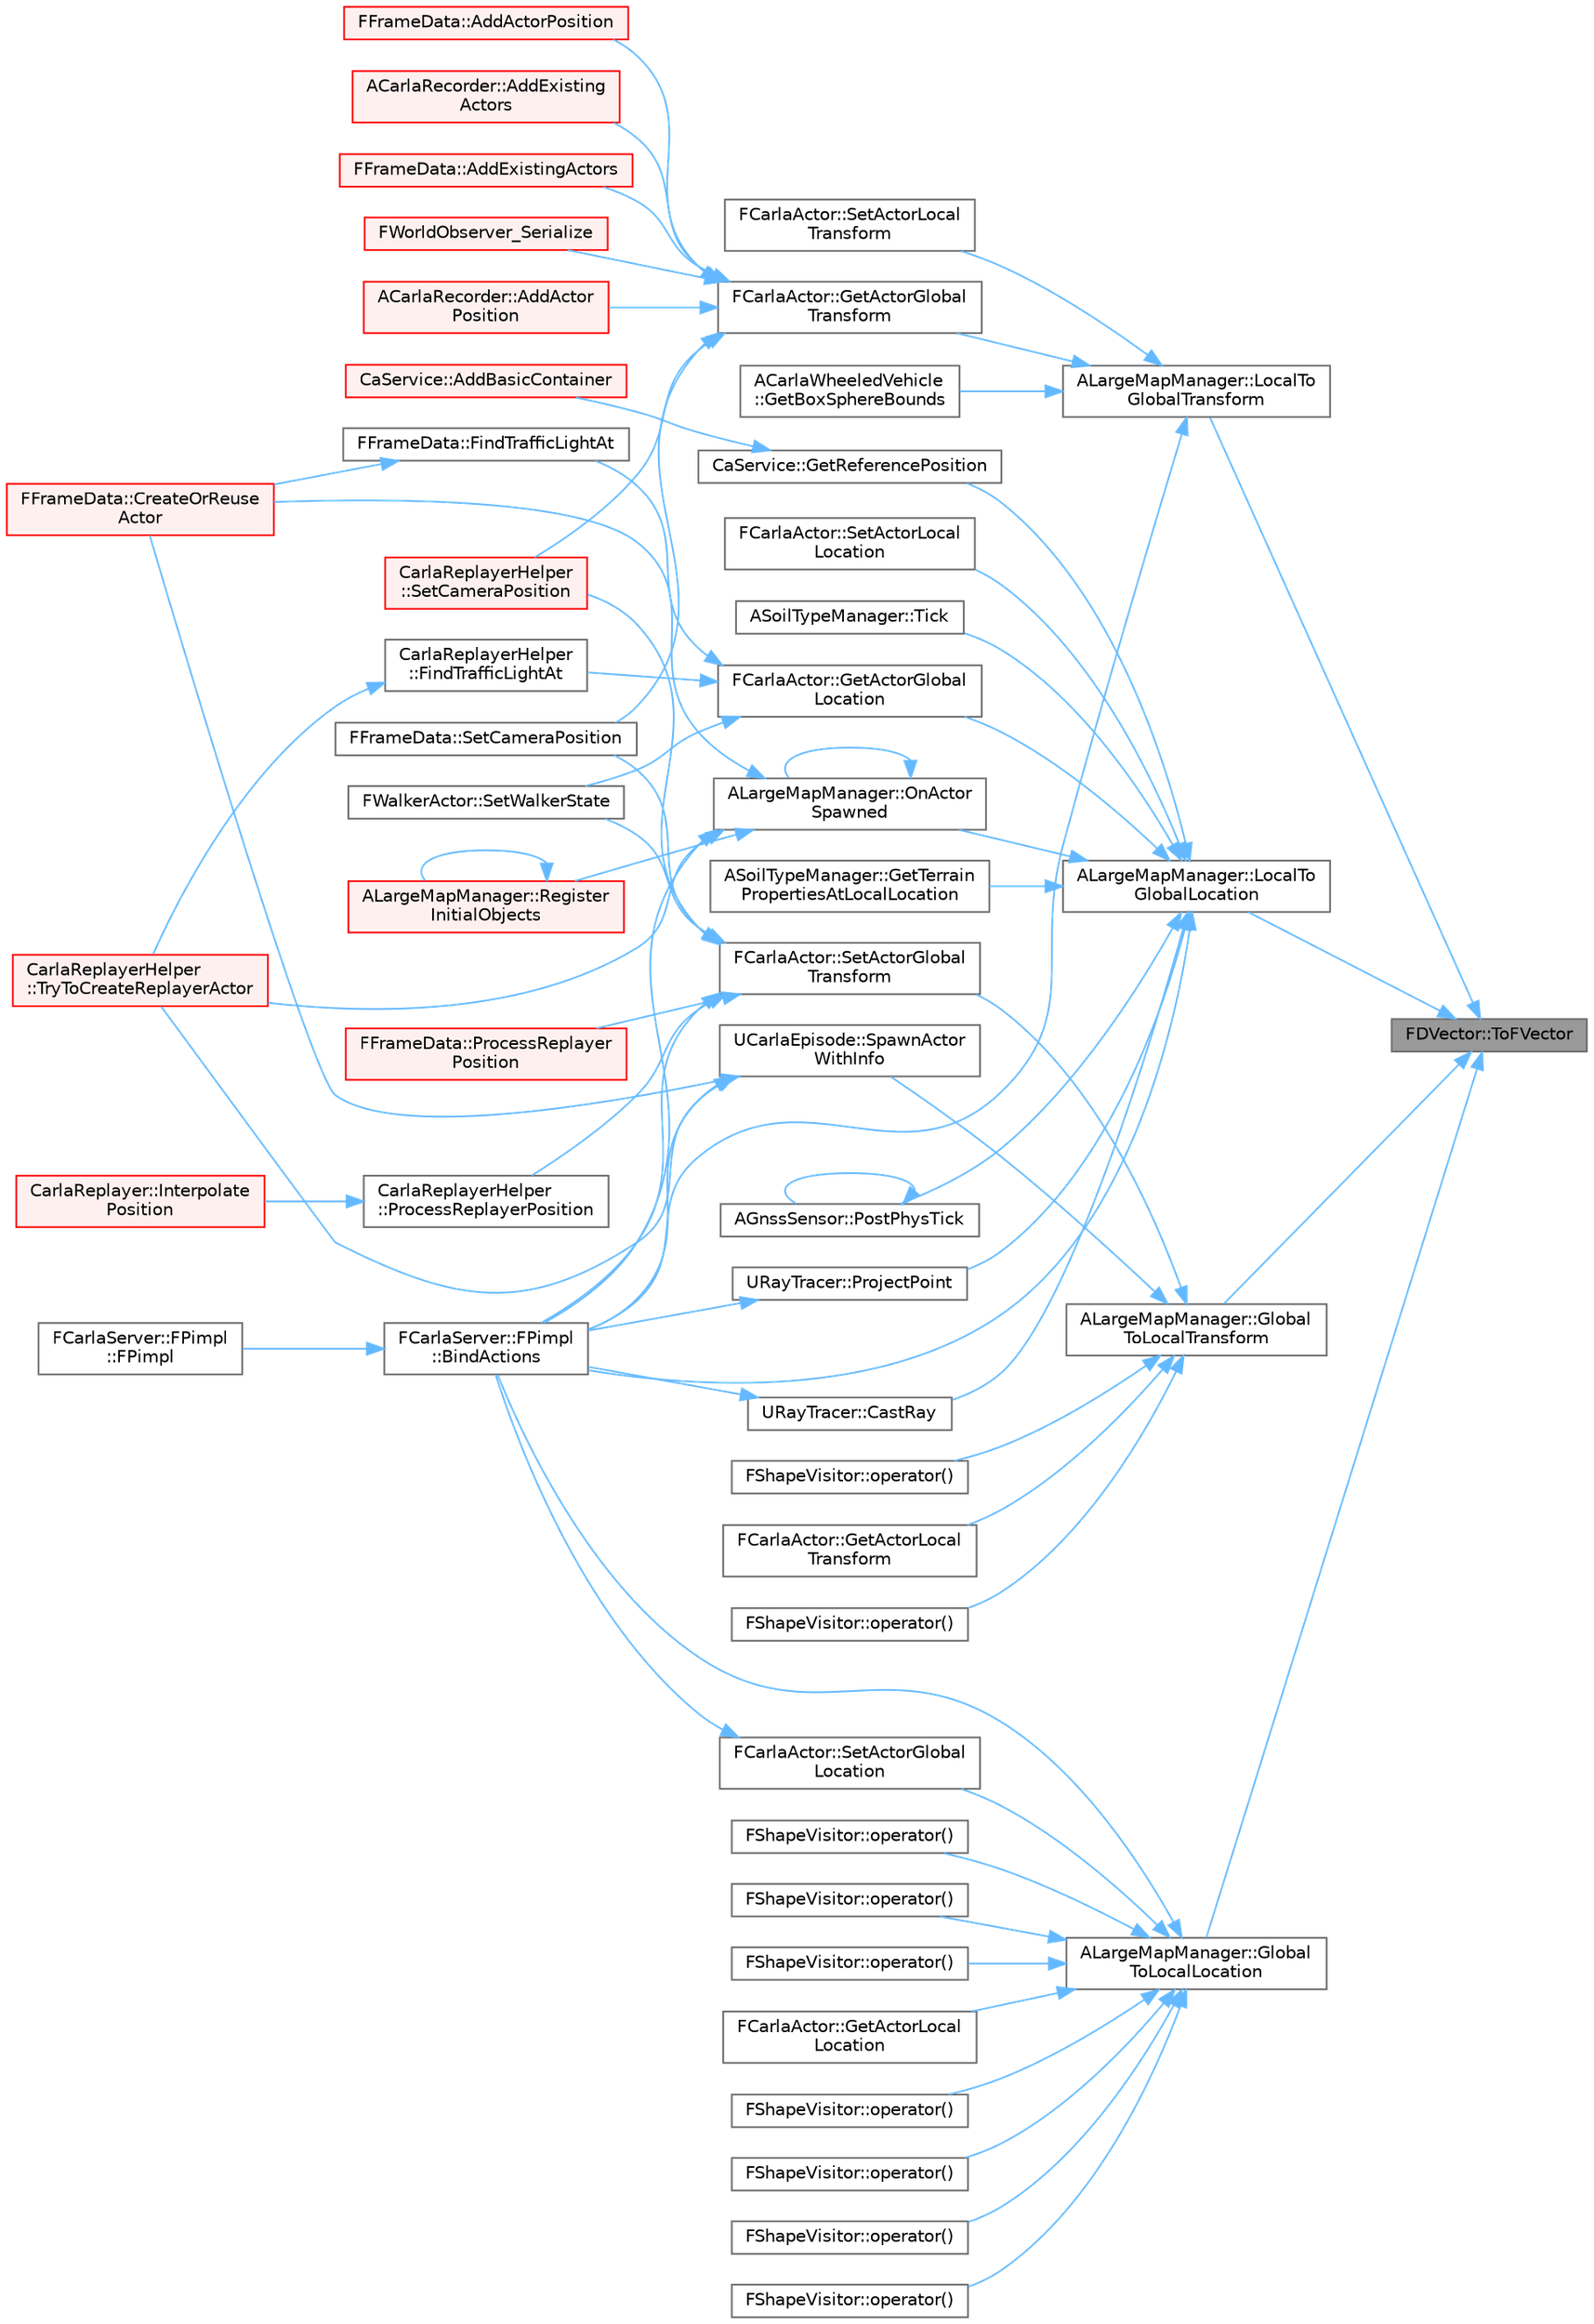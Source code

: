 digraph "FDVector::ToFVector"
{
 // INTERACTIVE_SVG=YES
 // LATEX_PDF_SIZE
  bgcolor="transparent";
  edge [fontname=Helvetica,fontsize=10,labelfontname=Helvetica,labelfontsize=10];
  node [fontname=Helvetica,fontsize=10,shape=box,height=0.2,width=0.4];
  rankdir="RL";
  Node1 [id="Node000001",label="FDVector::ToFVector",height=0.2,width=0.4,color="gray40", fillcolor="grey60", style="filled", fontcolor="black",tooltip=" "];
  Node1 -> Node2 [id="edge1_Node000001_Node000002",dir="back",color="steelblue1",style="solid",tooltip=" "];
  Node2 [id="Node000002",label="ALargeMapManager::Global\lToLocalLocation",height=0.2,width=0.4,color="grey40", fillcolor="white", style="filled",URL="$d9/d4b/classALargeMapManager.html#a540b115f03b1469f9bb7fc53268a4c19",tooltip=" "];
  Node2 -> Node3 [id="edge2_Node000002_Node000003",dir="back",color="steelblue1",style="solid",tooltip=" "];
  Node3 [id="Node000003",label="FCarlaServer::FPimpl\l::BindActions",height=0.2,width=0.4,color="grey40", fillcolor="white", style="filled",URL="$d7/d97/classFCarlaServer_1_1FPimpl.html#a675a6b572112a21e8bc011dddfd0de86",tooltip=" "];
  Node3 -> Node4 [id="edge3_Node000003_Node000004",dir="back",color="steelblue1",style="solid",tooltip=" "];
  Node4 [id="Node000004",label="FCarlaServer::FPimpl\l::FPimpl",height=0.2,width=0.4,color="grey40", fillcolor="white", style="filled",URL="$d7/d97/classFCarlaServer_1_1FPimpl.html#ab9ff29fc81bd2f9a14677941c7f7b62d",tooltip=" "];
  Node2 -> Node5 [id="edge4_Node000002_Node000005",dir="back",color="steelblue1",style="solid",tooltip=" "];
  Node5 [id="Node000005",label="FCarlaActor::GetActorLocal\lLocation",height=0.2,width=0.4,color="grey40", fillcolor="white", style="filled",URL="$dc/dde/classFCarlaActor.html#a31ea6384b6d51d5aeb40dd46d1b87632",tooltip=" "];
  Node2 -> Node6 [id="edge5_Node000002_Node000006",dir="back",color="steelblue1",style="solid",tooltip=" "];
  Node6 [id="Node000006",label="FShapeVisitor::operator()",height=0.2,width=0.4,color="grey40", fillcolor="white", style="filled",URL="$dd/d3c/structFShapeVisitor.html#ab1ef3a957dae189531fd6fc27478c8ed",tooltip=" "];
  Node2 -> Node7 [id="edge6_Node000002_Node000007",dir="back",color="steelblue1",style="solid",tooltip=" "];
  Node7 [id="Node000007",label="FShapeVisitor::operator()",height=0.2,width=0.4,color="grey40", fillcolor="white", style="filled",URL="$dd/d3c/structFShapeVisitor.html#a2c0757fc34a9e5e7432cc28e769ee297",tooltip=" "];
  Node2 -> Node8 [id="edge7_Node000002_Node000008",dir="back",color="steelblue1",style="solid",tooltip=" "];
  Node8 [id="Node000008",label="FShapeVisitor::operator()",height=0.2,width=0.4,color="grey40", fillcolor="white", style="filled",URL="$dd/d3c/structFShapeVisitor.html#a775bf049cb0741c32f0d5311d59f827e",tooltip=" "];
  Node2 -> Node9 [id="edge8_Node000002_Node000009",dir="back",color="steelblue1",style="solid",tooltip=" "];
  Node9 [id="Node000009",label="FShapeVisitor::operator()",height=0.2,width=0.4,color="grey40", fillcolor="white", style="filled",URL="$dd/d3c/structFShapeVisitor.html#a4936c36f3d8fb23ddb604dacd888637d",tooltip=" "];
  Node2 -> Node10 [id="edge9_Node000002_Node000010",dir="back",color="steelblue1",style="solid",tooltip=" "];
  Node10 [id="Node000010",label="FShapeVisitor::operator()",height=0.2,width=0.4,color="grey40", fillcolor="white", style="filled",URL="$dd/d3c/structFShapeVisitor.html#a74199d0fac1a5dd2b07b7627eeb51b6f",tooltip=" "];
  Node2 -> Node11 [id="edge10_Node000002_Node000011",dir="back",color="steelblue1",style="solid",tooltip=" "];
  Node11 [id="Node000011",label="FShapeVisitor::operator()",height=0.2,width=0.4,color="grey40", fillcolor="white", style="filled",URL="$dd/d3c/structFShapeVisitor.html#aca33cd5634e8447e4a194e068bc1b3d9",tooltip=" "];
  Node2 -> Node12 [id="edge11_Node000002_Node000012",dir="back",color="steelblue1",style="solid",tooltip=" "];
  Node12 [id="Node000012",label="FShapeVisitor::operator()",height=0.2,width=0.4,color="grey40", fillcolor="white", style="filled",URL="$dd/d3c/structFShapeVisitor.html#ac73f24498473b23e52f00f82e4506723",tooltip=" "];
  Node2 -> Node13 [id="edge12_Node000002_Node000013",dir="back",color="steelblue1",style="solid",tooltip=" "];
  Node13 [id="Node000013",label="FCarlaActor::SetActorGlobal\lLocation",height=0.2,width=0.4,color="grey40", fillcolor="white", style="filled",URL="$dc/dde/classFCarlaActor.html#a90dbf3af126409f9dee3bfca219f4c1d",tooltip=" "];
  Node13 -> Node3 [id="edge13_Node000013_Node000003",dir="back",color="steelblue1",style="solid",tooltip=" "];
  Node1 -> Node14 [id="edge14_Node000001_Node000014",dir="back",color="steelblue1",style="solid",tooltip=" "];
  Node14 [id="Node000014",label="ALargeMapManager::Global\lToLocalTransform",height=0.2,width=0.4,color="grey40", fillcolor="white", style="filled",URL="$d9/d4b/classALargeMapManager.html#a1ae1da254e1f3c66b74e99c60321975a",tooltip=" "];
  Node14 -> Node15 [id="edge15_Node000014_Node000015",dir="back",color="steelblue1",style="solid",tooltip=" "];
  Node15 [id="Node000015",label="FCarlaActor::GetActorLocal\lTransform",height=0.2,width=0.4,color="grey40", fillcolor="white", style="filled",URL="$dc/dde/classFCarlaActor.html#ad58e09f23dad7acee8ae551f98d9c665",tooltip=" "];
  Node14 -> Node16 [id="edge16_Node000014_Node000016",dir="back",color="steelblue1",style="solid",tooltip=" "];
  Node16 [id="Node000016",label="FShapeVisitor::operator()",height=0.2,width=0.4,color="grey40", fillcolor="white", style="filled",URL="$dd/d3c/structFShapeVisitor.html#a6b55aea74f77b850d341c4d9d7e2dcfa",tooltip=" "];
  Node14 -> Node17 [id="edge17_Node000014_Node000017",dir="back",color="steelblue1",style="solid",tooltip=" "];
  Node17 [id="Node000017",label="FShapeVisitor::operator()",height=0.2,width=0.4,color="grey40", fillcolor="white", style="filled",URL="$dd/d3c/structFShapeVisitor.html#afe16d10002d3a8f4dcec7981f02d8ab1",tooltip=" "];
  Node14 -> Node18 [id="edge18_Node000014_Node000018",dir="back",color="steelblue1",style="solid",tooltip=" "];
  Node18 [id="Node000018",label="FCarlaActor::SetActorGlobal\lTransform",height=0.2,width=0.4,color="grey40", fillcolor="white", style="filled",URL="$dc/dde/classFCarlaActor.html#a8d28fe1cdf66fc6328cdecab9b5a1fbc",tooltip=" "];
  Node18 -> Node3 [id="edge19_Node000018_Node000003",dir="back",color="steelblue1",style="solid",tooltip=" "];
  Node18 -> Node19 [id="edge20_Node000018_Node000019",dir="back",color="steelblue1",style="solid",tooltip=" "];
  Node19 [id="Node000019",label="CarlaReplayerHelper\l::ProcessReplayerPosition",height=0.2,width=0.4,color="grey40", fillcolor="white", style="filled",URL="$d8/d27/classCarlaReplayerHelper.html#ab7a1fa75d5db92f7961697e7b68418fd",tooltip=" "];
  Node19 -> Node20 [id="edge21_Node000019_Node000020",dir="back",color="steelblue1",style="solid",tooltip=" "];
  Node20 [id="Node000020",label="CarlaReplayer::Interpolate\lPosition",height=0.2,width=0.4,color="red", fillcolor="#FFF0F0", style="filled",URL="$dc/dc6/classCarlaReplayer.html#a38b36d848f1ae6b12ab802b3788a734b",tooltip=" "];
  Node18 -> Node37 [id="edge22_Node000018_Node000037",dir="back",color="steelblue1",style="solid",tooltip=" "];
  Node37 [id="Node000037",label="FFrameData::ProcessReplayer\lPosition",height=0.2,width=0.4,color="red", fillcolor="#FFF0F0", style="filled",URL="$de/db4/classFFrameData.html#a224d896be06d6bbf9d2936f3963e4843",tooltip=" "];
  Node18 -> Node39 [id="edge23_Node000018_Node000039",dir="back",color="steelblue1",style="solid",tooltip=" "];
  Node39 [id="Node000039",label="CarlaReplayerHelper\l::SetCameraPosition",height=0.2,width=0.4,color="red", fillcolor="#FFF0F0", style="filled",URL="$d8/d27/classCarlaReplayerHelper.html#aee66c1ec57db9bff60d6d22c9c08a09d",tooltip=" "];
  Node18 -> Node40 [id="edge24_Node000018_Node000040",dir="back",color="steelblue1",style="solid",tooltip=" "];
  Node40 [id="Node000040",label="FFrameData::SetCameraPosition",height=0.2,width=0.4,color="grey40", fillcolor="white", style="filled",URL="$de/db4/classFFrameData.html#a92c77c96fab62bab915a7419b491d72a",tooltip=" "];
  Node18 -> Node41 [id="edge25_Node000018_Node000041",dir="back",color="steelblue1",style="solid",tooltip=" "];
  Node41 [id="Node000041",label="FWalkerActor::SetWalkerState",height=0.2,width=0.4,color="grey40", fillcolor="white", style="filled",URL="$df/dbd/classFWalkerActor.html#a9e8cc958f7bdbf3e30d8752da1566eb8",tooltip=" "];
  Node14 -> Node42 [id="edge26_Node000014_Node000042",dir="back",color="steelblue1",style="solid",tooltip=" "];
  Node42 [id="Node000042",label="UCarlaEpisode::SpawnActor\lWithInfo",height=0.2,width=0.4,color="grey40", fillcolor="white", style="filled",URL="$dc/d84/classUCarlaEpisode.html#a84b234957cb3f3f24d3780d420410068",tooltip="Spawns an actor based on ActorDescription at Transform."];
  Node42 -> Node3 [id="edge27_Node000042_Node000003",dir="back",color="steelblue1",style="solid",tooltip=" "];
  Node42 -> Node43 [id="edge28_Node000042_Node000043",dir="back",color="steelblue1",style="solid",tooltip=" "];
  Node43 [id="Node000043",label="FFrameData::CreateOrReuse\lActor",height=0.2,width=0.4,color="red", fillcolor="#FFF0F0", style="filled",URL="$de/db4/classFFrameData.html#a1a36eaa480c6a680c42ad3a4af5452e9",tooltip=" "];
  Node42 -> Node45 [id="edge29_Node000042_Node000045",dir="back",color="steelblue1",style="solid",tooltip=" "];
  Node45 [id="Node000045",label="CarlaReplayerHelper\l::TryToCreateReplayerActor",height=0.2,width=0.4,color="red", fillcolor="#FFF0F0", style="filled",URL="$d8/d27/classCarlaReplayerHelper.html#a12b09e8ccf752714a3114f9858c274e7",tooltip=" "];
  Node1 -> Node48 [id="edge30_Node000001_Node000048",dir="back",color="steelblue1",style="solid",tooltip=" "];
  Node48 [id="Node000048",label="ALargeMapManager::LocalTo\lGlobalLocation",height=0.2,width=0.4,color="grey40", fillcolor="white", style="filled",URL="$d9/d4b/classALargeMapManager.html#adc28142d65c3bdb83f5a6a6db9deee81",tooltip=" "];
  Node48 -> Node3 [id="edge31_Node000048_Node000003",dir="back",color="steelblue1",style="solid",tooltip=" "];
  Node48 -> Node49 [id="edge32_Node000048_Node000049",dir="back",color="steelblue1",style="solid",tooltip=" "];
  Node49 [id="Node000049",label="URayTracer::CastRay",height=0.2,width=0.4,color="grey40", fillcolor="white", style="filled",URL="$dc/d5b/classURayTracer.html#adc272ed6af91ede61aeacb6bc8fcf36d",tooltip=" "];
  Node49 -> Node3 [id="edge33_Node000049_Node000003",dir="back",color="steelblue1",style="solid",tooltip=" "];
  Node48 -> Node50 [id="edge34_Node000048_Node000050",dir="back",color="steelblue1",style="solid",tooltip=" "];
  Node50 [id="Node000050",label="FCarlaActor::GetActorGlobal\lLocation",height=0.2,width=0.4,color="grey40", fillcolor="white", style="filled",URL="$dc/dde/classFCarlaActor.html#a948c2853f69c6cc0933ab4b7be759f6c",tooltip=" "];
  Node50 -> Node51 [id="edge35_Node000050_Node000051",dir="back",color="steelblue1",style="solid",tooltip=" "];
  Node51 [id="Node000051",label="CarlaReplayerHelper\l::FindTrafficLightAt",height=0.2,width=0.4,color="grey40", fillcolor="white", style="filled",URL="$d8/d27/classCarlaReplayerHelper.html#a869ec3592ae11f35259df80e85326b51",tooltip=" "];
  Node51 -> Node45 [id="edge36_Node000051_Node000045",dir="back",color="steelblue1",style="solid",tooltip=" "];
  Node50 -> Node52 [id="edge37_Node000050_Node000052",dir="back",color="steelblue1",style="solid",tooltip=" "];
  Node52 [id="Node000052",label="FFrameData::FindTrafficLightAt",height=0.2,width=0.4,color="grey40", fillcolor="white", style="filled",URL="$de/db4/classFFrameData.html#a4033b5882fb0fe5a9539fa5076bae8fe",tooltip=" "];
  Node52 -> Node43 [id="edge38_Node000052_Node000043",dir="back",color="steelblue1",style="solid",tooltip=" "];
  Node50 -> Node41 [id="edge39_Node000050_Node000041",dir="back",color="steelblue1",style="solid",tooltip=" "];
  Node48 -> Node53 [id="edge40_Node000048_Node000053",dir="back",color="steelblue1",style="solid",tooltip=" "];
  Node53 [id="Node000053",label="CaService::GetReferencePosition",height=0.2,width=0.4,color="grey40", fillcolor="white", style="filled",URL="$dc/d72/classCaService.html#a1afb5ef6b14dc245a4e587e680b0e519",tooltip=" "];
  Node53 -> Node54 [id="edge41_Node000053_Node000054",dir="back",color="steelblue1",style="solid",tooltip=" "];
  Node54 [id="Node000054",label="CaService::AddBasicContainer",height=0.2,width=0.4,color="red", fillcolor="#FFF0F0", style="filled",URL="$dc/d72/classCaService.html#afecf9177ad7c234805ef94facc28f0b3",tooltip=" "];
  Node48 -> Node61 [id="edge42_Node000048_Node000061",dir="back",color="steelblue1",style="solid",tooltip=" "];
  Node61 [id="Node000061",label="ASoilTypeManager::GetTerrain\lPropertiesAtLocalLocation",height=0.2,width=0.4,color="grey40", fillcolor="white", style="filled",URL="$d1/da5/classASoilTypeManager.html#a6dbe8ca05cdbf2733dc3bbba5009df44",tooltip=" "];
  Node48 -> Node62 [id="edge43_Node000048_Node000062",dir="back",color="steelblue1",style="solid",tooltip=" "];
  Node62 [id="Node000062",label="ALargeMapManager::OnActor\lSpawned",height=0.2,width=0.4,color="grey40", fillcolor="white", style="filled",URL="$d9/d4b/classALargeMapManager.html#a4db8db5e5de04f87f71b1fd36d9b6735",tooltip=" "];
  Node62 -> Node3 [id="edge44_Node000062_Node000003",dir="back",color="steelblue1",style="solid",tooltip=" "];
  Node62 -> Node43 [id="edge45_Node000062_Node000043",dir="back",color="steelblue1",style="solid",tooltip=" "];
  Node62 -> Node62 [id="edge46_Node000062_Node000062",dir="back",color="steelblue1",style="solid",tooltip=" "];
  Node62 -> Node63 [id="edge47_Node000062_Node000063",dir="back",color="steelblue1",style="solid",tooltip=" "];
  Node63 [id="Node000063",label="ALargeMapManager::Register\lInitialObjects",height=0.2,width=0.4,color="red", fillcolor="#FFF0F0", style="filled",URL="$d9/d4b/classALargeMapManager.html#a0cb42207dd6d375bd65bdafe6ae9e9f9",tooltip=" "];
  Node63 -> Node63 [id="edge48_Node000063_Node000063",dir="back",color="steelblue1",style="solid",tooltip=" "];
  Node62 -> Node45 [id="edge49_Node000062_Node000045",dir="back",color="steelblue1",style="solid",tooltip=" "];
  Node48 -> Node64 [id="edge50_Node000048_Node000064",dir="back",color="steelblue1",style="solid",tooltip=" "];
  Node64 [id="Node000064",label="AGnssSensor::PostPhysTick",height=0.2,width=0.4,color="grey40", fillcolor="white", style="filled",URL="$d0/dc3/classAGnssSensor.html#a319d23bd045d2c1451f03bfacf666758",tooltip=" "];
  Node64 -> Node64 [id="edge51_Node000064_Node000064",dir="back",color="steelblue1",style="solid",tooltip=" "];
  Node48 -> Node65 [id="edge52_Node000048_Node000065",dir="back",color="steelblue1",style="solid",tooltip=" "];
  Node65 [id="Node000065",label="URayTracer::ProjectPoint",height=0.2,width=0.4,color="grey40", fillcolor="white", style="filled",URL="$dc/d5b/classURayTracer.html#a8d0864e2e64ab97875ff30a74eecf319",tooltip=" "];
  Node65 -> Node3 [id="edge53_Node000065_Node000003",dir="back",color="steelblue1",style="solid",tooltip=" "];
  Node48 -> Node66 [id="edge54_Node000048_Node000066",dir="back",color="steelblue1",style="solid",tooltip=" "];
  Node66 [id="Node000066",label="FCarlaActor::SetActorLocal\lLocation",height=0.2,width=0.4,color="grey40", fillcolor="white", style="filled",URL="$dc/dde/classFCarlaActor.html#ac99984231f465b5c2a65a3e56b982705",tooltip=" "];
  Node48 -> Node67 [id="edge55_Node000048_Node000067",dir="back",color="steelblue1",style="solid",tooltip=" "];
  Node67 [id="Node000067",label="ASoilTypeManager::Tick",height=0.2,width=0.4,color="grey40", fillcolor="white", style="filled",URL="$d1/da5/classASoilTypeManager.html#ab5bb955f61f4ef88e175e863d8b850df",tooltip=" "];
  Node1 -> Node68 [id="edge56_Node000001_Node000068",dir="back",color="steelblue1",style="solid",tooltip=" "];
  Node68 [id="Node000068",label="ALargeMapManager::LocalTo\lGlobalTransform",height=0.2,width=0.4,color="grey40", fillcolor="white", style="filled",URL="$d9/d4b/classALargeMapManager.html#a6b89f53b4415151abe996440e008475d",tooltip=" "];
  Node68 -> Node3 [id="edge57_Node000068_Node000003",dir="back",color="steelblue1",style="solid",tooltip=" "];
  Node68 -> Node69 [id="edge58_Node000068_Node000069",dir="back",color="steelblue1",style="solid",tooltip=" "];
  Node69 [id="Node000069",label="FCarlaActor::GetActorGlobal\lTransform",height=0.2,width=0.4,color="grey40", fillcolor="white", style="filled",URL="$dc/dde/classFCarlaActor.html#a850736f8ac70a32c1b5a1332783a7e9d",tooltip=" "];
  Node69 -> Node70 [id="edge59_Node000069_Node000070",dir="back",color="steelblue1",style="solid",tooltip=" "];
  Node70 [id="Node000070",label="ACarlaRecorder::AddActor\lPosition",height=0.2,width=0.4,color="red", fillcolor="#FFF0F0", style="filled",URL="$dd/db9/classACarlaRecorder.html#aed2e519fae4c16f4cb96cd0a73e9ee66",tooltip=" "];
  Node69 -> Node71 [id="edge60_Node000069_Node000071",dir="back",color="steelblue1",style="solid",tooltip=" "];
  Node71 [id="Node000071",label="FFrameData::AddActorPosition",height=0.2,width=0.4,color="red", fillcolor="#FFF0F0", style="filled",URL="$de/db4/classFFrameData.html#a800126fd645b244128944bab5af9acfc",tooltip=" "];
  Node69 -> Node75 [id="edge61_Node000069_Node000075",dir="back",color="steelblue1",style="solid",tooltip=" "];
  Node75 [id="Node000075",label="ACarlaRecorder::AddExisting\lActors",height=0.2,width=0.4,color="red", fillcolor="#FFF0F0", style="filled",URL="$dd/db9/classACarlaRecorder.html#a820569404a522e28f6c4d3d638712214",tooltip=" "];
  Node69 -> Node76 [id="edge62_Node000069_Node000076",dir="back",color="steelblue1",style="solid",tooltip=" "];
  Node76 [id="Node000076",label="FFrameData::AddExistingActors",height=0.2,width=0.4,color="red", fillcolor="#FFF0F0", style="filled",URL="$de/db4/classFFrameData.html#a2f68334284edda61421273395e9bb325",tooltip=" "];
  Node69 -> Node77 [id="edge63_Node000069_Node000077",dir="back",color="steelblue1",style="solid",tooltip=" "];
  Node77 [id="Node000077",label="FWorldObserver_Serialize",height=0.2,width=0.4,color="red", fillcolor="#FFF0F0", style="filled",URL="$d9/de7/WorldObserver_8cpp.html#a55e677eb5bd393082eef8383920b2fde",tooltip=" "];
  Node69 -> Node39 [id="edge64_Node000069_Node000039",dir="back",color="steelblue1",style="solid",tooltip=" "];
  Node69 -> Node40 [id="edge65_Node000069_Node000040",dir="back",color="steelblue1",style="solid",tooltip=" "];
  Node68 -> Node79 [id="edge66_Node000068_Node000079",dir="back",color="steelblue1",style="solid",tooltip=" "];
  Node79 [id="Node000079",label="ACarlaWheeledVehicle\l::GetBoxSphereBounds",height=0.2,width=0.4,color="grey40", fillcolor="white", style="filled",URL="$d5/d70/classACarlaWheeledVehicle.html#a05082a60f9f8268548df2ca5dc287a85",tooltip=" "];
  Node68 -> Node80 [id="edge67_Node000068_Node000080",dir="back",color="steelblue1",style="solid",tooltip=" "];
  Node80 [id="Node000080",label="FCarlaActor::SetActorLocal\lTransform",height=0.2,width=0.4,color="grey40", fillcolor="white", style="filled",URL="$dc/dde/classFCarlaActor.html#a3615c8730cce39d0a04098251e12e059",tooltip=" "];
}
